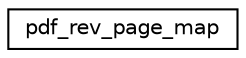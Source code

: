 digraph "Graphical Class Hierarchy"
{
 // LATEX_PDF_SIZE
  edge [fontname="Helvetica",fontsize="10",labelfontname="Helvetica",labelfontsize="10"];
  node [fontname="Helvetica",fontsize="10",shape=record];
  rankdir="LR";
  Node0 [label="pdf_rev_page_map",height=0.2,width=0.4,color="black", fillcolor="white", style="filled",URL="$structpdf__rev__page__map.html",tooltip=" "];
}
